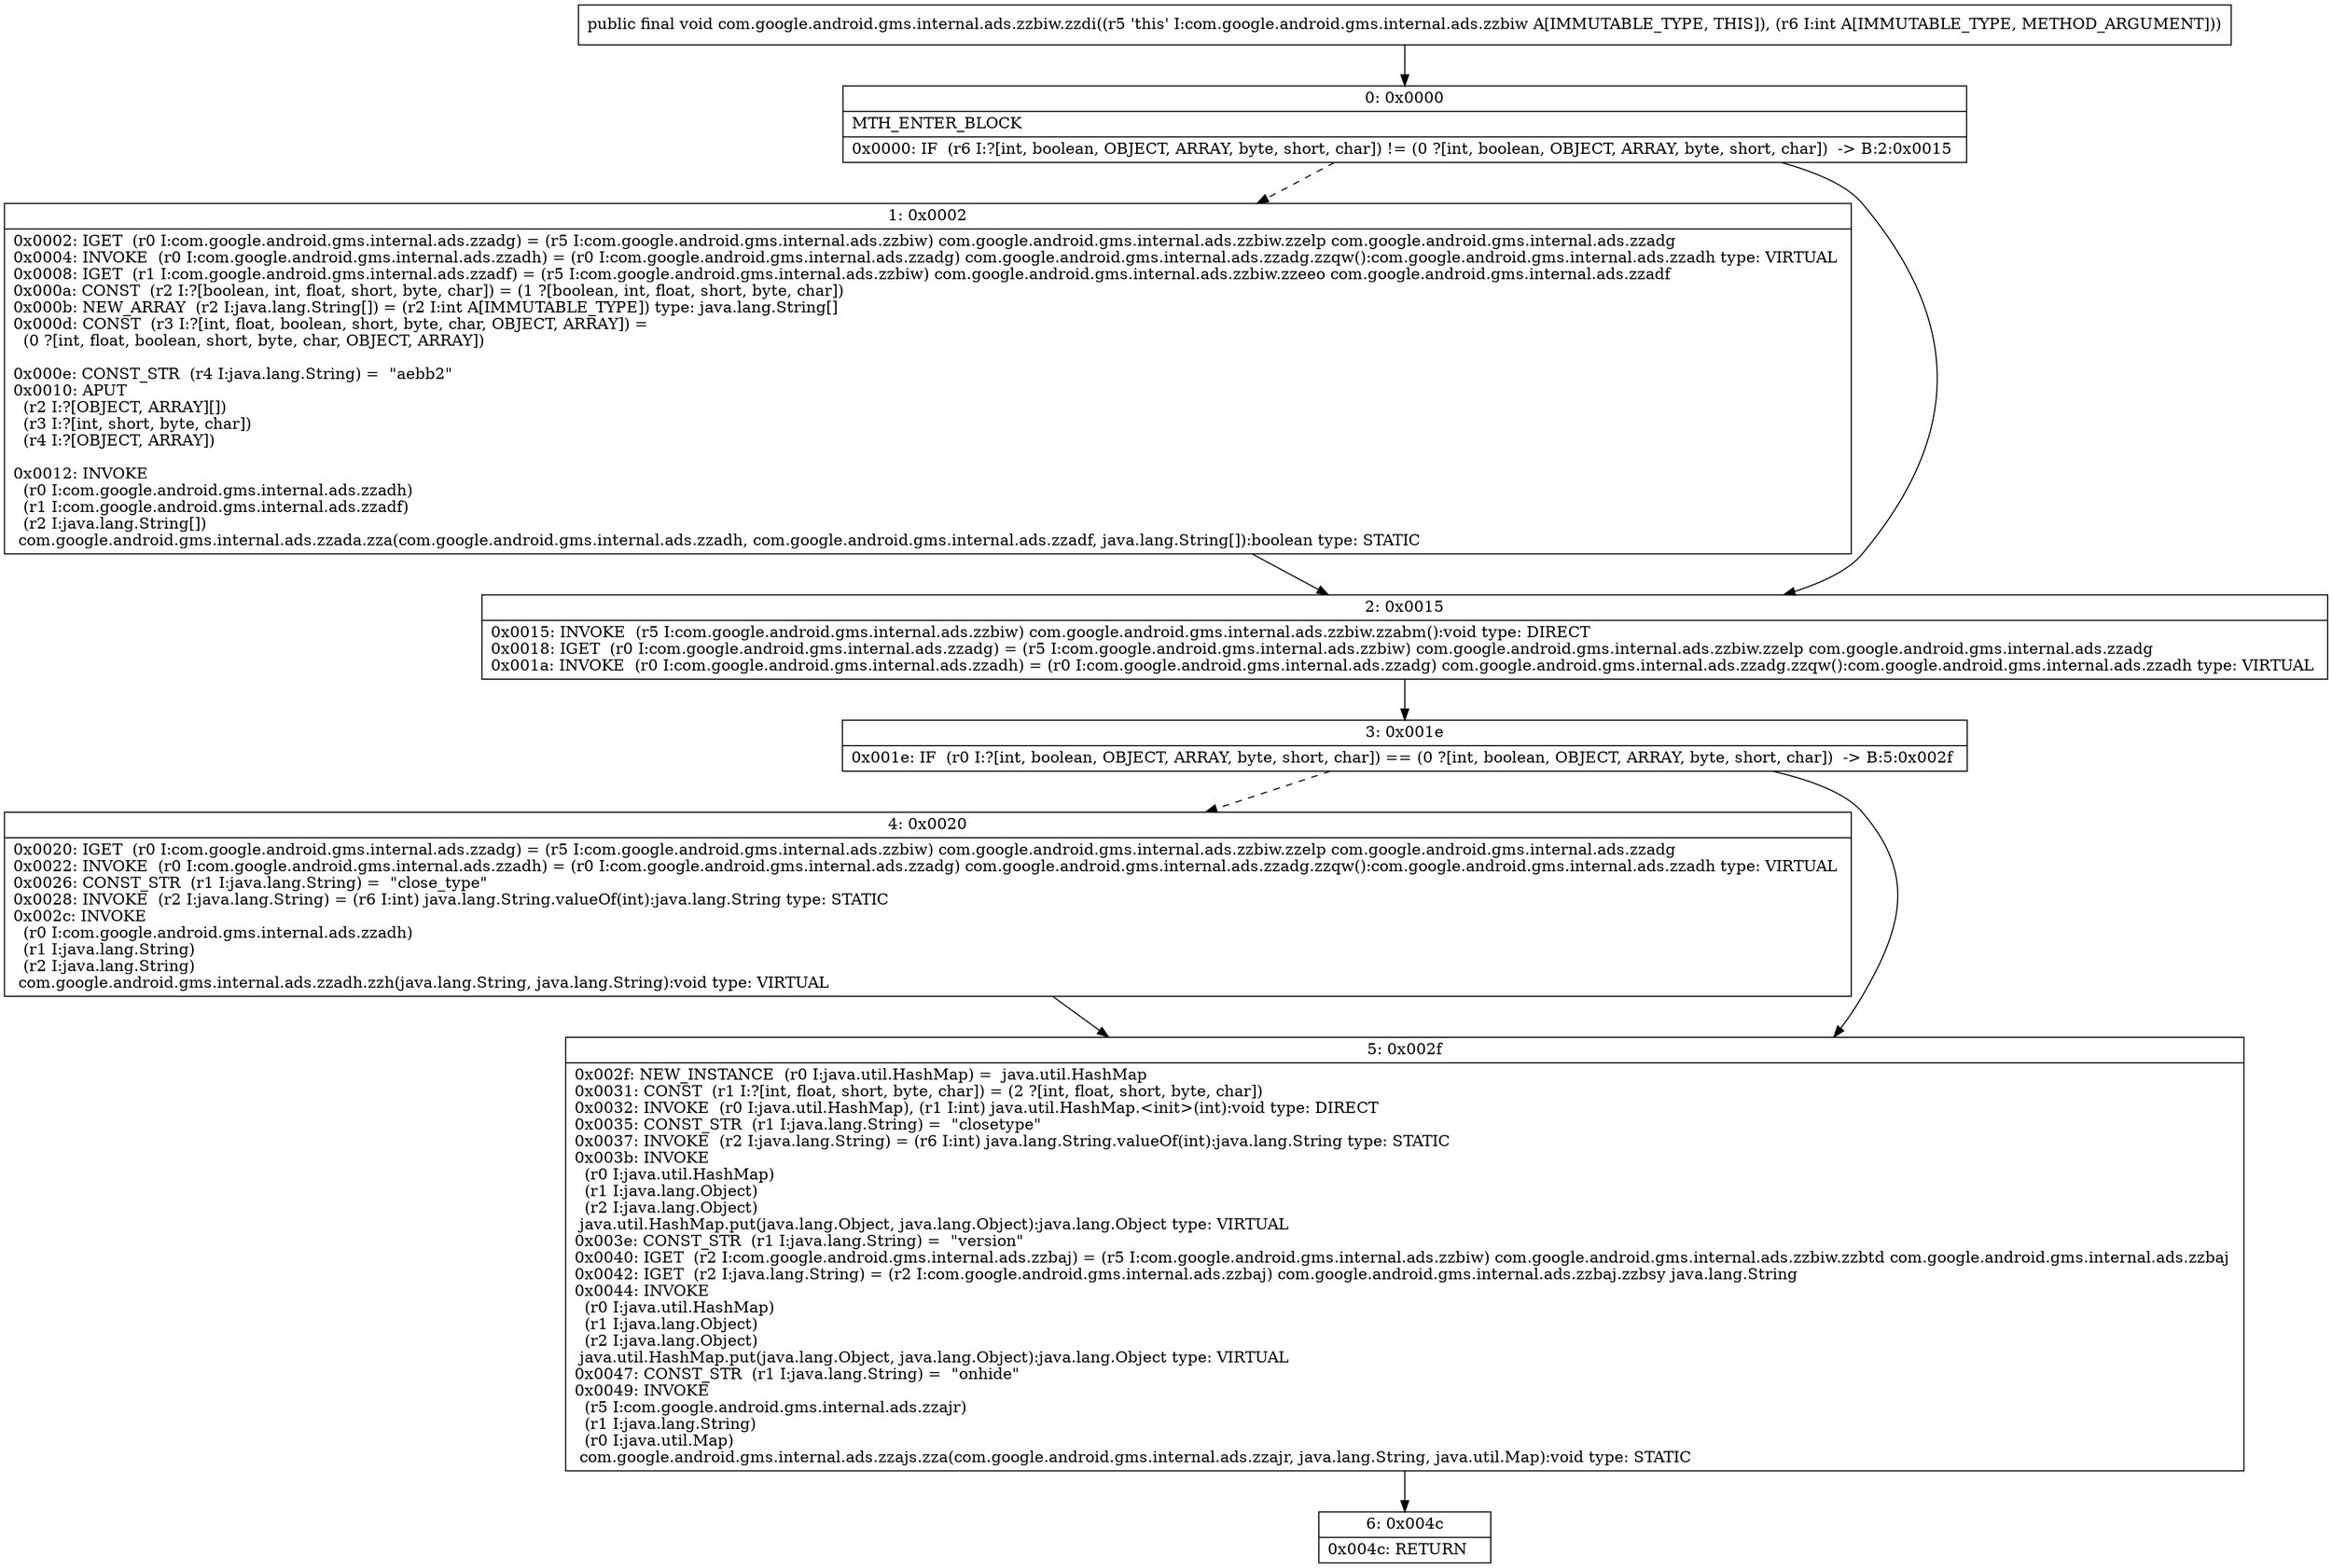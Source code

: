 digraph "CFG forcom.google.android.gms.internal.ads.zzbiw.zzdi(I)V" {
Node_0 [shape=record,label="{0\:\ 0x0000|MTH_ENTER_BLOCK\l|0x0000: IF  (r6 I:?[int, boolean, OBJECT, ARRAY, byte, short, char]) != (0 ?[int, boolean, OBJECT, ARRAY, byte, short, char])  \-\> B:2:0x0015 \l}"];
Node_1 [shape=record,label="{1\:\ 0x0002|0x0002: IGET  (r0 I:com.google.android.gms.internal.ads.zzadg) = (r5 I:com.google.android.gms.internal.ads.zzbiw) com.google.android.gms.internal.ads.zzbiw.zzelp com.google.android.gms.internal.ads.zzadg \l0x0004: INVOKE  (r0 I:com.google.android.gms.internal.ads.zzadh) = (r0 I:com.google.android.gms.internal.ads.zzadg) com.google.android.gms.internal.ads.zzadg.zzqw():com.google.android.gms.internal.ads.zzadh type: VIRTUAL \l0x0008: IGET  (r1 I:com.google.android.gms.internal.ads.zzadf) = (r5 I:com.google.android.gms.internal.ads.zzbiw) com.google.android.gms.internal.ads.zzbiw.zzeeo com.google.android.gms.internal.ads.zzadf \l0x000a: CONST  (r2 I:?[boolean, int, float, short, byte, char]) = (1 ?[boolean, int, float, short, byte, char]) \l0x000b: NEW_ARRAY  (r2 I:java.lang.String[]) = (r2 I:int A[IMMUTABLE_TYPE]) type: java.lang.String[] \l0x000d: CONST  (r3 I:?[int, float, boolean, short, byte, char, OBJECT, ARRAY]) = \l  (0 ?[int, float, boolean, short, byte, char, OBJECT, ARRAY])\l \l0x000e: CONST_STR  (r4 I:java.lang.String) =  \"aebb2\" \l0x0010: APUT  \l  (r2 I:?[OBJECT, ARRAY][])\l  (r3 I:?[int, short, byte, char])\l  (r4 I:?[OBJECT, ARRAY])\l \l0x0012: INVOKE  \l  (r0 I:com.google.android.gms.internal.ads.zzadh)\l  (r1 I:com.google.android.gms.internal.ads.zzadf)\l  (r2 I:java.lang.String[])\l com.google.android.gms.internal.ads.zzada.zza(com.google.android.gms.internal.ads.zzadh, com.google.android.gms.internal.ads.zzadf, java.lang.String[]):boolean type: STATIC \l}"];
Node_2 [shape=record,label="{2\:\ 0x0015|0x0015: INVOKE  (r5 I:com.google.android.gms.internal.ads.zzbiw) com.google.android.gms.internal.ads.zzbiw.zzabm():void type: DIRECT \l0x0018: IGET  (r0 I:com.google.android.gms.internal.ads.zzadg) = (r5 I:com.google.android.gms.internal.ads.zzbiw) com.google.android.gms.internal.ads.zzbiw.zzelp com.google.android.gms.internal.ads.zzadg \l0x001a: INVOKE  (r0 I:com.google.android.gms.internal.ads.zzadh) = (r0 I:com.google.android.gms.internal.ads.zzadg) com.google.android.gms.internal.ads.zzadg.zzqw():com.google.android.gms.internal.ads.zzadh type: VIRTUAL \l}"];
Node_3 [shape=record,label="{3\:\ 0x001e|0x001e: IF  (r0 I:?[int, boolean, OBJECT, ARRAY, byte, short, char]) == (0 ?[int, boolean, OBJECT, ARRAY, byte, short, char])  \-\> B:5:0x002f \l}"];
Node_4 [shape=record,label="{4\:\ 0x0020|0x0020: IGET  (r0 I:com.google.android.gms.internal.ads.zzadg) = (r5 I:com.google.android.gms.internal.ads.zzbiw) com.google.android.gms.internal.ads.zzbiw.zzelp com.google.android.gms.internal.ads.zzadg \l0x0022: INVOKE  (r0 I:com.google.android.gms.internal.ads.zzadh) = (r0 I:com.google.android.gms.internal.ads.zzadg) com.google.android.gms.internal.ads.zzadg.zzqw():com.google.android.gms.internal.ads.zzadh type: VIRTUAL \l0x0026: CONST_STR  (r1 I:java.lang.String) =  \"close_type\" \l0x0028: INVOKE  (r2 I:java.lang.String) = (r6 I:int) java.lang.String.valueOf(int):java.lang.String type: STATIC \l0x002c: INVOKE  \l  (r0 I:com.google.android.gms.internal.ads.zzadh)\l  (r1 I:java.lang.String)\l  (r2 I:java.lang.String)\l com.google.android.gms.internal.ads.zzadh.zzh(java.lang.String, java.lang.String):void type: VIRTUAL \l}"];
Node_5 [shape=record,label="{5\:\ 0x002f|0x002f: NEW_INSTANCE  (r0 I:java.util.HashMap) =  java.util.HashMap \l0x0031: CONST  (r1 I:?[int, float, short, byte, char]) = (2 ?[int, float, short, byte, char]) \l0x0032: INVOKE  (r0 I:java.util.HashMap), (r1 I:int) java.util.HashMap.\<init\>(int):void type: DIRECT \l0x0035: CONST_STR  (r1 I:java.lang.String) =  \"closetype\" \l0x0037: INVOKE  (r2 I:java.lang.String) = (r6 I:int) java.lang.String.valueOf(int):java.lang.String type: STATIC \l0x003b: INVOKE  \l  (r0 I:java.util.HashMap)\l  (r1 I:java.lang.Object)\l  (r2 I:java.lang.Object)\l java.util.HashMap.put(java.lang.Object, java.lang.Object):java.lang.Object type: VIRTUAL \l0x003e: CONST_STR  (r1 I:java.lang.String) =  \"version\" \l0x0040: IGET  (r2 I:com.google.android.gms.internal.ads.zzbaj) = (r5 I:com.google.android.gms.internal.ads.zzbiw) com.google.android.gms.internal.ads.zzbiw.zzbtd com.google.android.gms.internal.ads.zzbaj \l0x0042: IGET  (r2 I:java.lang.String) = (r2 I:com.google.android.gms.internal.ads.zzbaj) com.google.android.gms.internal.ads.zzbaj.zzbsy java.lang.String \l0x0044: INVOKE  \l  (r0 I:java.util.HashMap)\l  (r1 I:java.lang.Object)\l  (r2 I:java.lang.Object)\l java.util.HashMap.put(java.lang.Object, java.lang.Object):java.lang.Object type: VIRTUAL \l0x0047: CONST_STR  (r1 I:java.lang.String) =  \"onhide\" \l0x0049: INVOKE  \l  (r5 I:com.google.android.gms.internal.ads.zzajr)\l  (r1 I:java.lang.String)\l  (r0 I:java.util.Map)\l com.google.android.gms.internal.ads.zzajs.zza(com.google.android.gms.internal.ads.zzajr, java.lang.String, java.util.Map):void type: STATIC \l}"];
Node_6 [shape=record,label="{6\:\ 0x004c|0x004c: RETURN   \l}"];
MethodNode[shape=record,label="{public final void com.google.android.gms.internal.ads.zzbiw.zzdi((r5 'this' I:com.google.android.gms.internal.ads.zzbiw A[IMMUTABLE_TYPE, THIS]), (r6 I:int A[IMMUTABLE_TYPE, METHOD_ARGUMENT])) }"];
MethodNode -> Node_0;
Node_0 -> Node_1[style=dashed];
Node_0 -> Node_2;
Node_1 -> Node_2;
Node_2 -> Node_3;
Node_3 -> Node_4[style=dashed];
Node_3 -> Node_5;
Node_4 -> Node_5;
Node_5 -> Node_6;
}

